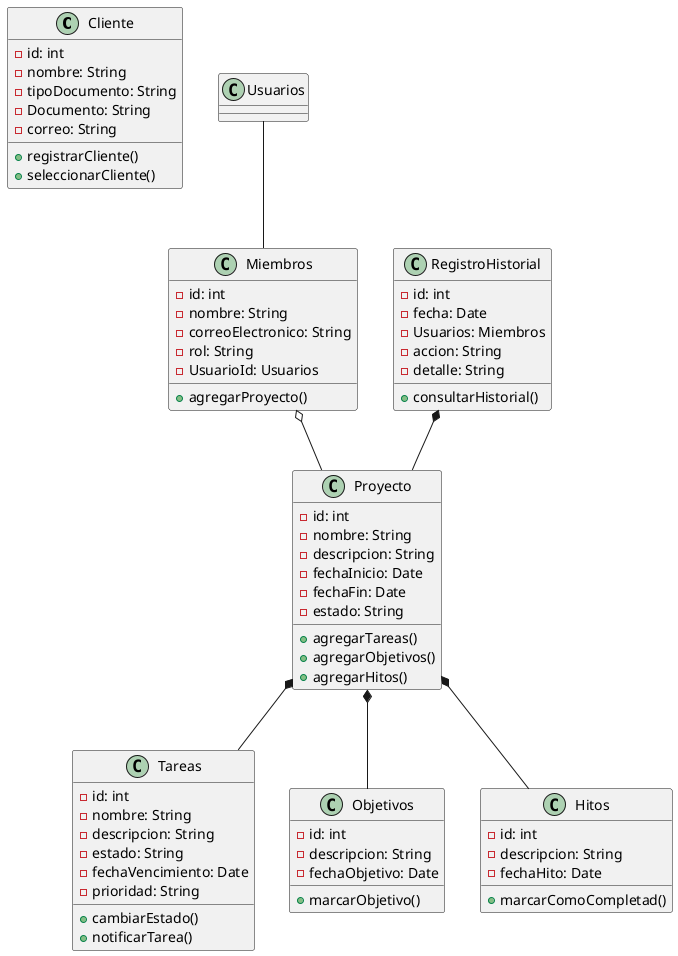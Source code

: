 @startuml Diagrama de Clases


class Cliente {
    - id: int
    - nombre: String
    - tipoDocumento: String
    - Documento: String
    - correo: String
    
    + registrarCliente()
    + seleccionarCliente()
}

class Proyecto {
  - id: int
  - nombre: String
  - descripcion: String
  - fechaInicio: Date
  - fechaFin: Date
  - estado: String

  + agregarTareas()
  + agregarObjetivos()
  + agregarHitos()
}

class Miembros {
  - id: int
  - nombre: String
  - correoElectronico: String
  - rol: String
  - UsuarioId: Usuarios

  + agregarProyecto()
}

class Tareas {
  - id: int
  - nombre: String
  - descripcion: String
  - estado: String
  - fechaVencimiento: Date
  - prioridad: String

  + cambiarEstado()
  + notificarTarea()
}

class Objetivos {
  - id: int
  - descripcion: String
  - fechaObjetivo: Date

  + marcarObjetivo()
}

class Hitos {
  - id: int
  - descripcion: String
  - fechaHito: Date

  + marcarComoCompletad()
}

class RegistroHistorial {
  - id: int
  - fecha: Date
  - Usuarios: Miembros
  - accion: String
  - detalle: String

  + consultarHistorial()
}

Usuarios -- Miembros
Miembros o-- Proyecto
Proyecto *-- Tareas
Proyecto *-- Objetivos
Proyecto *-- Hitos
RegistroHistorial *-- Proyecto


@enduml